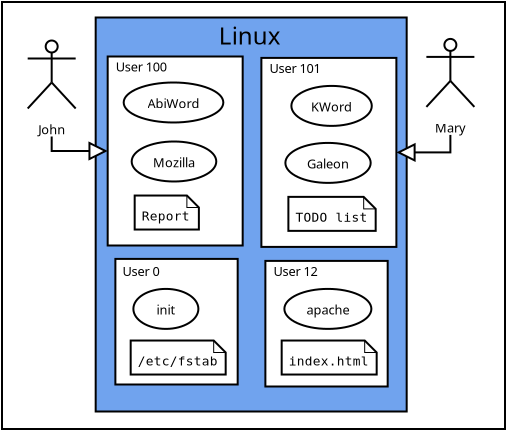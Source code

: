 <?xml version="1.0" encoding="UTF-8"?>
<dia:diagram xmlns:dia="http://www.lysator.liu.se/~alla/dia/"><dia:layer name="Background" visible="true"><dia:object type="Standard - Box" version="0" id="O0"><dia:attribute name="obj_pos"><dia:point val="1.266,2.075"/></dia:attribute><dia:attribute name="obj_bb"><dia:rectangle val="1.216,2.025;26.466,23.475"/></dia:attribute><dia:attribute name="elem_corner"><dia:point val="1.266,2.075"/></dia:attribute><dia:attribute name="elem_width"><dia:real val="25.15"/></dia:attribute><dia:attribute name="elem_height"><dia:real val="21.35"/></dia:attribute><dia:attribute name="show_background"><dia:boolean val="true"/></dia:attribute></dia:object><dia:object type="Standard - Box" version="0" id="O1"><dia:attribute name="obj_pos"><dia:point val="5.95,2.85"/></dia:attribute><dia:attribute name="obj_bb"><dia:rectangle val="5.9,2.8;21.55,22.6"/></dia:attribute><dia:attribute name="elem_corner"><dia:point val="5.95,2.85"/></dia:attribute><dia:attribute name="elem_width"><dia:real val="15.55"/></dia:attribute><dia:attribute name="elem_height"><dia:real val="19.7"/></dia:attribute><dia:attribute name="inner_color"><dia:color val="#70a3ee"/></dia:attribute><dia:attribute name="show_background"><dia:boolean val="true"/></dia:attribute></dia:object><dia:object type="UML - Actor" version="0" id="O2"><dia:attribute name="obj_pos"><dia:point val="3.75,6.1"/></dia:attribute><dia:attribute name="obj_bb"><dia:rectangle val="2.45,3.35;5.05,9.043"/></dia:attribute><dia:attribute name="elem_corner"><dia:point val="2.5,3.4"/></dia:attribute><dia:attribute name="elem_width"><dia:real val="2.5"/></dia:attribute><dia:attribute name="elem_height"><dia:real val="5.4"/></dia:attribute><dia:attribute name="text"><dia:composite type="text"><dia:attribute name="string"><dia:string>#John#</dia:string></dia:attribute><dia:attribute name="font"><dia:font family="sans" style="0" name="Courier"/></dia:attribute><dia:attribute name="height"><dia:real val="0.8"/></dia:attribute><dia:attribute name="pos"><dia:point val="3.75,8.65"/></dia:attribute><dia:attribute name="color"><dia:color val="#000000"/></dia:attribute><dia:attribute name="alignment"><dia:enum val="1"/></dia:attribute></dia:composite></dia:attribute></dia:object><dia:group><dia:object type="Standard - Box" version="0" id="O3"><dia:attribute name="obj_pos"><dia:point val="14.435,15.02"/></dia:attribute><dia:attribute name="obj_bb"><dia:rectangle val="14.385,14.97;20.6,21.35"/></dia:attribute><dia:attribute name="elem_corner"><dia:point val="14.435,15.02"/></dia:attribute><dia:attribute name="elem_width"><dia:real val="6.115"/></dia:attribute><dia:attribute name="elem_height"><dia:real val="6.28"/></dia:attribute><dia:attribute name="show_background"><dia:boolean val="true"/></dia:attribute></dia:object><dia:object type="UML - Usecase" version="0" id="O4"><dia:attribute name="obj_pos"><dia:point val="15.385,16.42"/></dia:attribute><dia:attribute name="obj_bb"><dia:rectangle val="15.385,16.42;20.085,18.42"/></dia:attribute><dia:attribute name="elem_corner"><dia:point val="15.385,16.42"/></dia:attribute><dia:attribute name="elem_width"><dia:real val="4.7"/></dia:attribute><dia:attribute name="elem_height"><dia:real val="2"/></dia:attribute><dia:attribute name="text_outside"><dia:boolean val="false"/></dia:attribute><dia:attribute name="collaboration"><dia:boolean val="false"/></dia:attribute><dia:attribute name="text"><dia:composite type="text"><dia:attribute name="string"><dia:string>#apache#</dia:string></dia:attribute><dia:attribute name="font"><dia:font family="sans" style="0" name="Courier"/></dia:attribute><dia:attribute name="height"><dia:real val="0.8"/></dia:attribute><dia:attribute name="pos"><dia:point val="17.735,17.67"/></dia:attribute><dia:attribute name="color"><dia:color val="#000000"/></dia:attribute><dia:attribute name="alignment"><dia:enum val="1"/></dia:attribute></dia:composite></dia:attribute></dia:object><dia:object type="Standard - Text" version="0" id="O5"><dia:attribute name="obj_pos"><dia:point val="14.835,15.77"/></dia:attribute><dia:attribute name="obj_bb"><dia:rectangle val="14.835,15.099;17.306,16.163"/></dia:attribute><dia:attribute name="text"><dia:composite type="text"><dia:attribute name="string"><dia:string>#User 12#</dia:string></dia:attribute><dia:attribute name="font"><dia:font family="sans" style="0" name="Courier"/></dia:attribute><dia:attribute name="height"><dia:real val="0.8"/></dia:attribute><dia:attribute name="pos"><dia:point val="14.835,15.77"/></dia:attribute><dia:attribute name="color"><dia:color val="#000000"/></dia:attribute><dia:attribute name="alignment"><dia:enum val="0"/></dia:attribute></dia:composite></dia:attribute></dia:object><dia:object type="UML - Note" version="0" id="O6"><dia:attribute name="obj_pos"><dia:point val="15.25,19"/></dia:attribute><dia:attribute name="obj_bb"><dia:rectangle val="15.2,18.95;19.65,20.75"/></dia:attribute><dia:attribute name="elem_corner"><dia:point val="15.25,19"/></dia:attribute><dia:attribute name="elem_width"><dia:real val="4.35"/></dia:attribute><dia:attribute name="elem_height"><dia:real val="1.7"/></dia:attribute><dia:attribute name="text"><dia:composite type="text"><dia:attribute name="string"><dia:string>#index.html#</dia:string></dia:attribute><dia:attribute name="font"><dia:font family="monospace" style="0" name="Courier"/></dia:attribute><dia:attribute name="height"><dia:real val="0.8"/></dia:attribute><dia:attribute name="pos"><dia:point val="15.6,20.3"/></dia:attribute><dia:attribute name="color"><dia:color val="#000000"/></dia:attribute><dia:attribute name="alignment"><dia:enum val="0"/></dia:attribute></dia:composite></dia:attribute></dia:object></dia:group><dia:group><dia:object type="Standard - Box" version="0" id="O7"><dia:attribute name="obj_pos"><dia:point val="6.935,14.92"/></dia:attribute><dia:attribute name="obj_bb"><dia:rectangle val="6.885,14.87;13.1,21.25"/></dia:attribute><dia:attribute name="elem_corner"><dia:point val="6.935,14.92"/></dia:attribute><dia:attribute name="elem_width"><dia:real val="6.115"/></dia:attribute><dia:attribute name="elem_height"><dia:real val="6.28"/></dia:attribute><dia:attribute name="show_background"><dia:boolean val="true"/></dia:attribute></dia:object><dia:object type="UML - Usecase" version="0" id="O8"><dia:attribute name="obj_pos"><dia:point val="7.835,16.42"/></dia:attribute><dia:attribute name="obj_bb"><dia:rectangle val="7.835,16.42;11.085,18.42"/></dia:attribute><dia:attribute name="elem_corner"><dia:point val="7.835,16.42"/></dia:attribute><dia:attribute name="elem_width"><dia:real val="3.25"/></dia:attribute><dia:attribute name="elem_height"><dia:real val="2"/></dia:attribute><dia:attribute name="text_outside"><dia:boolean val="false"/></dia:attribute><dia:attribute name="collaboration"><dia:boolean val="false"/></dia:attribute><dia:attribute name="text"><dia:composite type="text"><dia:attribute name="string"><dia:string>#init#</dia:string></dia:attribute><dia:attribute name="font"><dia:font family="sans" style="0" name="Courier"/></dia:attribute><dia:attribute name="height"><dia:real val="0.8"/></dia:attribute><dia:attribute name="pos"><dia:point val="9.46,17.67"/></dia:attribute><dia:attribute name="color"><dia:color val="#000000"/></dia:attribute><dia:attribute name="alignment"><dia:enum val="1"/></dia:attribute></dia:composite></dia:attribute></dia:object><dia:object type="Standard - Text" version="0" id="O9"><dia:attribute name="obj_pos"><dia:point val="7.285,15.77"/></dia:attribute><dia:attribute name="obj_bb"><dia:rectangle val="7.285,15.12;9.335,16.12"/></dia:attribute><dia:attribute name="text"><dia:composite type="text"><dia:attribute name="string"><dia:string>#User 0#</dia:string></dia:attribute><dia:attribute name="font"><dia:font family="sans" style="0" name="Courier"/></dia:attribute><dia:attribute name="height"><dia:real val="0.8"/></dia:attribute><dia:attribute name="pos"><dia:point val="7.285,15.77"/></dia:attribute><dia:attribute name="color"><dia:color val="#000000"/></dia:attribute><dia:attribute name="alignment"><dia:enum val="0"/></dia:attribute></dia:composite></dia:attribute></dia:object><dia:object type="UML - Note" version="0" id="O10"><dia:attribute name="obj_pos"><dia:point val="7.7,19"/></dia:attribute><dia:attribute name="obj_bb"><dia:rectangle val="7.65,18.95;12.15,20.75"/></dia:attribute><dia:attribute name="elem_corner"><dia:point val="7.7,19"/></dia:attribute><dia:attribute name="elem_width"><dia:real val="4.4"/></dia:attribute><dia:attribute name="elem_height"><dia:real val="1.7"/></dia:attribute><dia:attribute name="text"><dia:composite type="text"><dia:attribute name="string"><dia:string>#/etc/fstab#</dia:string></dia:attribute><dia:attribute name="font"><dia:font family="monospace" style="0" name="Courier"/></dia:attribute><dia:attribute name="height"><dia:real val="0.8"/></dia:attribute><dia:attribute name="pos"><dia:point val="8.05,20.3"/></dia:attribute><dia:attribute name="color"><dia:color val="#000000"/></dia:attribute><dia:attribute name="alignment"><dia:enum val="0"/></dia:attribute></dia:composite></dia:attribute></dia:object></dia:group><dia:object type="UML - Actor" version="0" id="O11"><dia:attribute name="obj_pos"><dia:point val="23.685,6.02"/></dia:attribute><dia:attribute name="obj_bb"><dia:rectangle val="22.385,3.27;24.985,9.012"/></dia:attribute><dia:attribute name="elem_corner"><dia:point val="22.435,3.32"/></dia:attribute><dia:attribute name="elem_width"><dia:real val="2.5"/></dia:attribute><dia:attribute name="elem_height"><dia:real val="5.4"/></dia:attribute><dia:attribute name="text"><dia:composite type="text"><dia:attribute name="string"><dia:string>#Mary#</dia:string></dia:attribute><dia:attribute name="font"><dia:font family="sans" style="0" name="Courier"/></dia:attribute><dia:attribute name="height"><dia:real val="0.8"/></dia:attribute><dia:attribute name="pos"><dia:point val="23.685,8.57"/></dia:attribute><dia:attribute name="color"><dia:color val="#000000"/></dia:attribute><dia:attribute name="alignment"><dia:enum val="1"/></dia:attribute></dia:composite></dia:attribute></dia:object><dia:object type="Standard - Text" version="0" id="O12"><dia:attribute name="obj_pos"><dia:point val="12.1,4.2"/></dia:attribute><dia:attribute name="obj_bb"><dia:rectangle val="12.1,3.064;15.136,5.022"/></dia:attribute><dia:attribute name="text"><dia:composite type="text"><dia:attribute name="string"><dia:string>#Linux#</dia:string></dia:attribute><dia:attribute name="font"><dia:font family="sans" style="0" name="Courier"/></dia:attribute><dia:attribute name="height"><dia:real val="1.5"/></dia:attribute><dia:attribute name="pos"><dia:point val="12.1,4.2"/></dia:attribute><dia:attribute name="color"><dia:color val="#000000"/></dia:attribute><dia:attribute name="alignment"><dia:enum val="0"/></dia:attribute></dia:composite></dia:attribute></dia:object><dia:object type="Standard - Text" version="0" id="O13"><dia:attribute name="obj_pos"><dia:point val="11.8,3.1"/></dia:attribute><dia:attribute name="obj_bb"><dia:rectangle val="11.775,2.325;11.8,3.65"/></dia:attribute><dia:attribute name="text"><dia:composite type="text"><dia:attribute name="string"><dia:string>##</dia:string></dia:attribute><dia:attribute name="font"><dia:font family="sans" style="0" name="Courier"/></dia:attribute><dia:attribute name="height"><dia:real val="1"/></dia:attribute><dia:attribute name="pos"><dia:point val="11.8,3.1"/></dia:attribute><dia:attribute name="color"><dia:color val="#000000"/></dia:attribute><dia:attribute name="alignment"><dia:enum val="0"/></dia:attribute></dia:composite></dia:attribute></dia:object><dia:object type="Standard - Text" version="0" id="O14"><dia:attribute name="obj_pos"><dia:point val="33.8,22.15"/></dia:attribute><dia:attribute name="obj_bb"><dia:rectangle val="33.779,21.479;33.8,22.543"/></dia:attribute><dia:attribute name="text"><dia:composite type="text"><dia:attribute name="string"><dia:string>##</dia:string></dia:attribute><dia:attribute name="font"><dia:font family="sans" style="0" name="Courier"/></dia:attribute><dia:attribute name="height"><dia:real val="0.8"/></dia:attribute><dia:attribute name="pos"><dia:point val="33.8,22.15"/></dia:attribute><dia:attribute name="color"><dia:color val="#000000"/></dia:attribute><dia:attribute name="alignment"><dia:enum val="0"/></dia:attribute></dia:composite></dia:attribute></dia:object><dia:group><dia:object type="Standard - Box" version="0" id="O15"><dia:attribute name="obj_pos"><dia:point val="6.55,4.8"/></dia:attribute><dia:attribute name="obj_bb"><dia:rectangle val="6.5,4.75;13.35,14.3"/></dia:attribute><dia:attribute name="elem_corner"><dia:point val="6.55,4.8"/></dia:attribute><dia:attribute name="elem_width"><dia:real val="6.75"/></dia:attribute><dia:attribute name="elem_height"><dia:real val="9.45"/></dia:attribute><dia:attribute name="show_background"><dia:boolean val="true"/></dia:attribute></dia:object><dia:object type="UML - Usecase" version="0" id="O16"><dia:attribute name="obj_pos"><dia:point val="7.35,6.1"/></dia:attribute><dia:attribute name="obj_bb"><dia:rectangle val="7.35,6.1;12.25,8.1"/></dia:attribute><dia:attribute name="elem_corner"><dia:point val="7.35,6.1"/></dia:attribute><dia:attribute name="elem_width"><dia:real val="4.9"/></dia:attribute><dia:attribute name="elem_height"><dia:real val="2"/></dia:attribute><dia:attribute name="text_outside"><dia:boolean val="false"/></dia:attribute><dia:attribute name="collaboration"><dia:boolean val="false"/></dia:attribute><dia:attribute name="text"><dia:composite type="text"><dia:attribute name="string"><dia:string>#AbiWord#</dia:string></dia:attribute><dia:attribute name="font"><dia:font family="sans" style="0" name="Courier"/></dia:attribute><dia:attribute name="height"><dia:real val="0.8"/></dia:attribute><dia:attribute name="pos"><dia:point val="9.8,7.35"/></dia:attribute><dia:attribute name="color"><dia:color val="#000000"/></dia:attribute><dia:attribute name="alignment"><dia:enum val="1"/></dia:attribute></dia:composite></dia:attribute></dia:object><dia:object type="UML - Usecase" version="0" id="O17"><dia:attribute name="obj_pos"><dia:point val="7.75,9.05"/></dia:attribute><dia:attribute name="obj_bb"><dia:rectangle val="7.75,9.05;11.75,11.05"/></dia:attribute><dia:attribute name="elem_corner"><dia:point val="7.75,9.05"/></dia:attribute><dia:attribute name="elem_width"><dia:real val="4"/></dia:attribute><dia:attribute name="elem_height"><dia:real val="2"/></dia:attribute><dia:attribute name="text_outside"><dia:boolean val="false"/></dia:attribute><dia:attribute name="collaboration"><dia:boolean val="false"/></dia:attribute><dia:attribute name="text"><dia:composite type="text"><dia:attribute name="string"><dia:string>#Mozilla#</dia:string></dia:attribute><dia:attribute name="font"><dia:font family="sans" style="0" name="Courier"/></dia:attribute><dia:attribute name="height"><dia:real val="0.8"/></dia:attribute><dia:attribute name="pos"><dia:point val="9.75,10.3"/></dia:attribute><dia:attribute name="color"><dia:color val="#000000"/></dia:attribute><dia:attribute name="alignment"><dia:enum val="1"/></dia:attribute></dia:composite></dia:attribute></dia:object><dia:object type="UML - Note" version="0" id="O18"><dia:attribute name="obj_pos"><dia:point val="7.9,11.75"/></dia:attribute><dia:attribute name="obj_bb"><dia:rectangle val="7.85,11.7;10.95,13.5"/></dia:attribute><dia:attribute name="elem_corner"><dia:point val="7.9,11.75"/></dia:attribute><dia:attribute name="elem_width"><dia:real val="3"/></dia:attribute><dia:attribute name="elem_height"><dia:real val="1.7"/></dia:attribute><dia:attribute name="text"><dia:composite type="text"><dia:attribute name="string"><dia:string>#Report#</dia:string></dia:attribute><dia:attribute name="font"><dia:font family="monospace" style="0" name="Courier"/></dia:attribute><dia:attribute name="height"><dia:real val="0.8"/></dia:attribute><dia:attribute name="pos"><dia:point val="8.25,13.05"/></dia:attribute><dia:attribute name="color"><dia:color val="#000000"/></dia:attribute><dia:attribute name="alignment"><dia:enum val="0"/></dia:attribute></dia:composite></dia:attribute></dia:object><dia:object type="Standard - Text" version="0" id="O19"><dia:attribute name="obj_pos"><dia:point val="6.95,5.55"/></dia:attribute><dia:attribute name="obj_bb"><dia:rectangle val="6.95,4.9;9.8,5.9"/></dia:attribute><dia:attribute name="text"><dia:composite type="text"><dia:attribute name="string"><dia:string>#User 100#</dia:string></dia:attribute><dia:attribute name="font"><dia:font family="sans" style="0" name="Courier"/></dia:attribute><dia:attribute name="height"><dia:real val="0.8"/></dia:attribute><dia:attribute name="pos"><dia:point val="6.95,5.55"/></dia:attribute><dia:attribute name="color"><dia:color val="#000000"/></dia:attribute><dia:attribute name="alignment"><dia:enum val="0"/></dia:attribute></dia:composite></dia:attribute></dia:object></dia:group><dia:group><dia:object type="Standard - Box" version="0" id="O20"><dia:attribute name="obj_pos"><dia:point val="14.235,4.87"/></dia:attribute><dia:attribute name="obj_bb"><dia:rectangle val="14.185,4.82;21.035,14.37"/></dia:attribute><dia:attribute name="elem_corner"><dia:point val="14.235,4.87"/></dia:attribute><dia:attribute name="elem_width"><dia:real val="6.75"/></dia:attribute><dia:attribute name="elem_height"><dia:real val="9.45"/></dia:attribute><dia:attribute name="show_background"><dia:boolean val="true"/></dia:attribute></dia:object><dia:object type="UML - Usecase" version="0" id="O21"><dia:attribute name="obj_pos"><dia:point val="15.735,6.27"/></dia:attribute><dia:attribute name="obj_bb"><dia:rectangle val="15.735,6.27;19.535,8.27"/></dia:attribute><dia:attribute name="elem_corner"><dia:point val="15.735,6.27"/></dia:attribute><dia:attribute name="elem_width"><dia:real val="3.8"/></dia:attribute><dia:attribute name="elem_height"><dia:real val="2"/></dia:attribute><dia:attribute name="text_outside"><dia:boolean val="false"/></dia:attribute><dia:attribute name="collaboration"><dia:boolean val="false"/></dia:attribute><dia:attribute name="text"><dia:composite type="text"><dia:attribute name="string"><dia:string>#KWord#</dia:string></dia:attribute><dia:attribute name="font"><dia:font family="sans" style="0" name="Courier"/></dia:attribute><dia:attribute name="height"><dia:real val="0.8"/></dia:attribute><dia:attribute name="pos"><dia:point val="17.635,7.52"/></dia:attribute><dia:attribute name="color"><dia:color val="#000000"/></dia:attribute><dia:attribute name="alignment"><dia:enum val="1"/></dia:attribute></dia:composite></dia:attribute></dia:object><dia:object type="UML - Usecase" version="0" id="O22"><dia:attribute name="obj_pos"><dia:point val="15.435,9.12"/></dia:attribute><dia:attribute name="obj_bb"><dia:rectangle val="15.435,9.12;19.835,11.12"/></dia:attribute><dia:attribute name="elem_corner"><dia:point val="15.435,9.12"/></dia:attribute><dia:attribute name="elem_width"><dia:real val="4.4"/></dia:attribute><dia:attribute name="elem_height"><dia:real val="2"/></dia:attribute><dia:attribute name="text_outside"><dia:boolean val="false"/></dia:attribute><dia:attribute name="collaboration"><dia:boolean val="false"/></dia:attribute><dia:attribute name="text"><dia:composite type="text"><dia:attribute name="string"><dia:string>#Galeon#</dia:string></dia:attribute><dia:attribute name="font"><dia:font family="sans" style="0" name="Courier"/></dia:attribute><dia:attribute name="height"><dia:real val="0.8"/></dia:attribute><dia:attribute name="pos"><dia:point val="17.635,10.37"/></dia:attribute><dia:attribute name="color"><dia:color val="#000000"/></dia:attribute><dia:attribute name="alignment"><dia:enum val="1"/></dia:attribute></dia:composite></dia:attribute></dia:object><dia:object type="UML - Note" version="0" id="O23"><dia:attribute name="obj_pos"><dia:point val="15.585,11.82"/></dia:attribute><dia:attribute name="obj_bb"><dia:rectangle val="15.535,11.77;19.685,13.57"/></dia:attribute><dia:attribute name="elem_corner"><dia:point val="15.585,11.82"/></dia:attribute><dia:attribute name="elem_width"><dia:real val="4.05"/></dia:attribute><dia:attribute name="elem_height"><dia:real val="1.7"/></dia:attribute><dia:attribute name="text"><dia:composite type="text"><dia:attribute name="string"><dia:string>#TODO list#</dia:string></dia:attribute><dia:attribute name="font"><dia:font family="monospace" style="0" name="Courier"/></dia:attribute><dia:attribute name="height"><dia:real val="0.8"/></dia:attribute><dia:attribute name="pos"><dia:point val="15.935,13.12"/></dia:attribute><dia:attribute name="color"><dia:color val="#000000"/></dia:attribute><dia:attribute name="alignment"><dia:enum val="0"/></dia:attribute></dia:composite></dia:attribute></dia:object><dia:object type="Standard - Text" version="0" id="O24"><dia:attribute name="obj_pos"><dia:point val="14.635,5.62"/></dia:attribute><dia:attribute name="obj_bb"><dia:rectangle val="14.635,4.97;17.485,5.97"/></dia:attribute><dia:attribute name="text"><dia:composite type="text"><dia:attribute name="string"><dia:string>#User 101#</dia:string></dia:attribute><dia:attribute name="font"><dia:font family="sans" style="0" name="Courier"/></dia:attribute><dia:attribute name="height"><dia:real val="0.8"/></dia:attribute><dia:attribute name="pos"><dia:point val="14.635,5.62"/></dia:attribute><dia:attribute name="color"><dia:color val="#000000"/></dia:attribute><dia:attribute name="alignment"><dia:enum val="0"/></dia:attribute></dia:composite></dia:attribute></dia:object></dia:group><dia:object type="UML - Generalization" version="0" id="O25"><dia:attribute name="obj_pos"><dia:point val="6.55,9.525"/></dia:attribute><dia:attribute name="obj_bb"><dia:rectangle val="3.7,8.675;6.6,11.125"/></dia:attribute><dia:attribute name="orth_points"><dia:point val="6.55,9.525"/><dia:point val="3.75,9.525"/><dia:point val="3.75,8.8"/></dia:attribute><dia:attribute name="orth_orient"><dia:enum val="0"/><dia:enum val="1"/></dia:attribute><dia:attribute name="name"><dia:string>##</dia:string></dia:attribute><dia:attribute name="stereotype"><dia:string>##</dia:string></dia:attribute><dia:connections><dia:connection handle="0" to="O15" connection="3"/><dia:connection handle="1" to="O2" connection="6"/></dia:connections></dia:object><dia:object type="UML - Generalization" version="0" id="O26"><dia:attribute name="obj_pos"><dia:point val="20.985,9.595"/></dia:attribute><dia:attribute name="obj_bb"><dia:rectangle val="20.935,8.67;23.735,11.195"/></dia:attribute><dia:attribute name="orth_points"><dia:point val="20.985,9.595"/><dia:point val="23.685,9.595"/><dia:point val="23.685,8.72"/></dia:attribute><dia:attribute name="orth_orient"><dia:enum val="0"/><dia:enum val="1"/></dia:attribute><dia:attribute name="name"><dia:string>##</dia:string></dia:attribute><dia:attribute name="stereotype"><dia:string>##</dia:string></dia:attribute><dia:connections><dia:connection handle="0" to="O20" connection="4"/><dia:connection handle="1" to="O11" connection="6"/></dia:connections></dia:object></dia:layer></dia:diagram>
